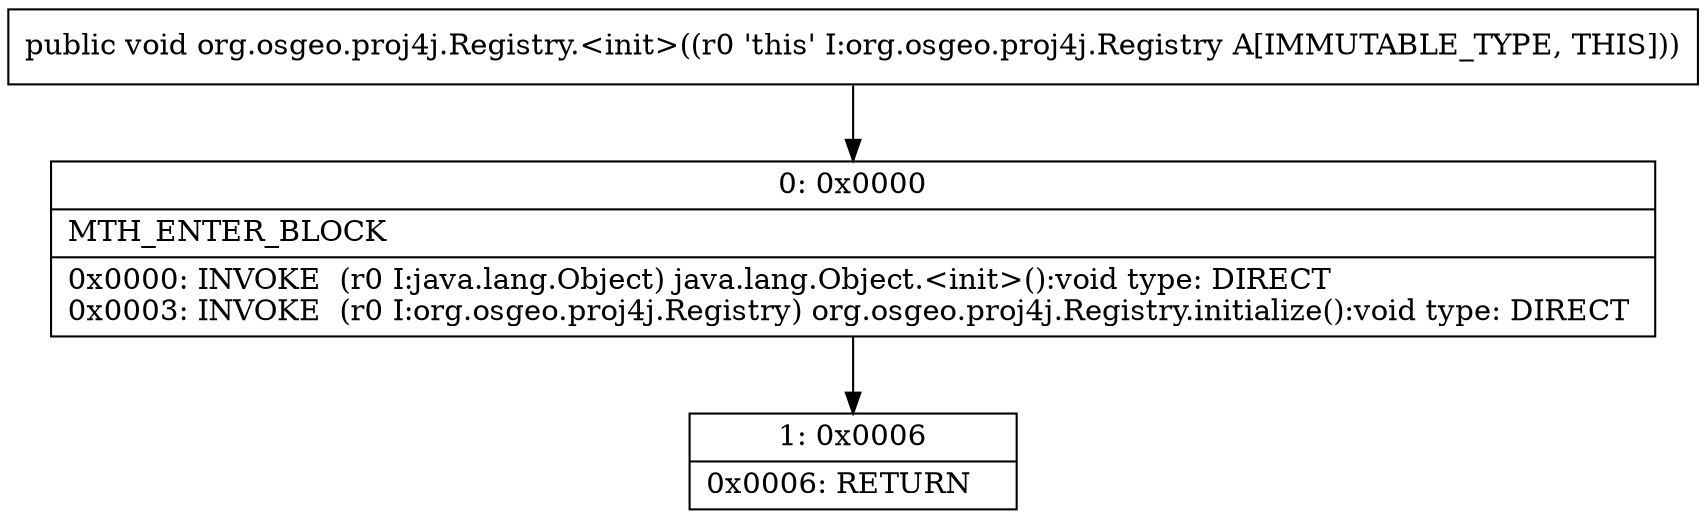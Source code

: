 digraph "CFG fororg.osgeo.proj4j.Registry.\<init\>()V" {
Node_0 [shape=record,label="{0\:\ 0x0000|MTH_ENTER_BLOCK\l|0x0000: INVOKE  (r0 I:java.lang.Object) java.lang.Object.\<init\>():void type: DIRECT \l0x0003: INVOKE  (r0 I:org.osgeo.proj4j.Registry) org.osgeo.proj4j.Registry.initialize():void type: DIRECT \l}"];
Node_1 [shape=record,label="{1\:\ 0x0006|0x0006: RETURN   \l}"];
MethodNode[shape=record,label="{public void org.osgeo.proj4j.Registry.\<init\>((r0 'this' I:org.osgeo.proj4j.Registry A[IMMUTABLE_TYPE, THIS])) }"];
MethodNode -> Node_0;
Node_0 -> Node_1;
}

